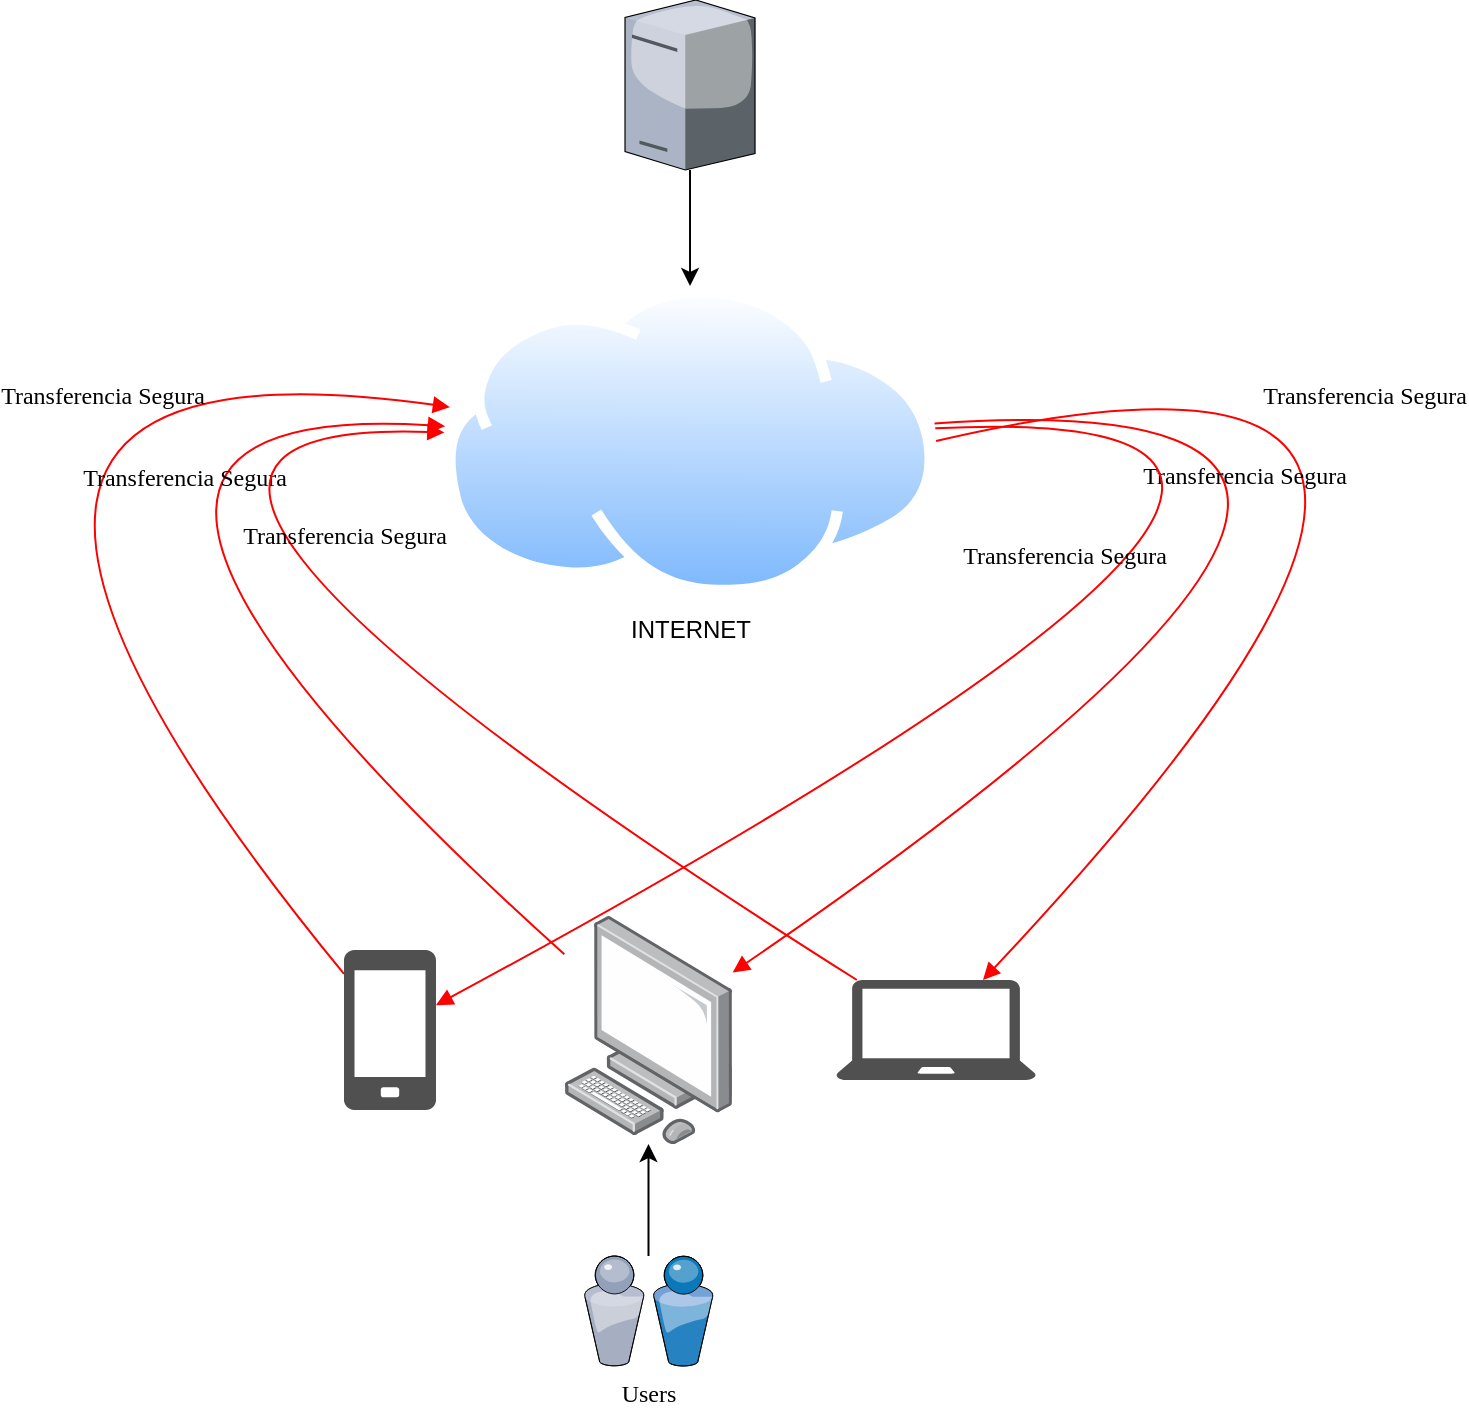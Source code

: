 <mxfile version="13.8.8"><diagram name="Page-1" id="822b0af5-4adb-64df-f703-e8dfc1f81529"><mxGraphModel dx="747" dy="875" grid="1" gridSize="10" guides="1" tooltips="1" connect="1" arrows="1" fold="1" page="1" pageScale="1" pageWidth="1100" pageHeight="850" background="#ffffff" math="0" shadow="0"><root><mxCell id="0"/><mxCell id="1" parent="0"/><mxCell id="kmQymzgCjlZ-vO7-5bkj-16" value="" style="edgeStyle=orthogonalEdgeStyle;rounded=0;orthogonalLoop=1;jettySize=auto;html=1;" edge="1" parent="1" source="7d933b09d9755ecc-17" target="kmQymzgCjlZ-vO7-5bkj-1"><mxGeometry relative="1" as="geometry"/></mxCell><mxCell id="7d933b09d9755ecc-17" value="" style="verticalLabelPosition=bottom;aspect=fixed;html=1;verticalAlign=top;strokeColor=none;shape=mxgraph.citrix.tower_server;rounded=0;shadow=0;comic=0;fontFamily=Verdana;" parent="1" vertex="1"><mxGeometry x="1630.51" y="80" width="65" height="85" as="geometry"/></mxCell><mxCell id="kmQymzgCjlZ-vO7-5bkj-20" value="" style="edgeStyle=orthogonalEdgeStyle;rounded=0;orthogonalLoop=1;jettySize=auto;html=1;" edge="1" parent="1" source="7d933b09d9755ecc-20" target="kmQymzgCjlZ-vO7-5bkj-3"><mxGeometry relative="1" as="geometry"><mxPoint x="1764.5" y="725.5" as="targetPoint"/></mxGeometry></mxCell><mxCell id="7d933b09d9755ecc-20" value="Users" style="verticalLabelPosition=bottom;aspect=fixed;html=1;verticalAlign=top;strokeColor=none;shape=mxgraph.citrix.users;rounded=0;shadow=0;comic=0;fontFamily=Verdana;" parent="1" vertex="1"><mxGeometry x="1610" y="708" width="64.5" height="55" as="geometry"/></mxCell><mxCell id="kmQymzgCjlZ-vO7-5bkj-1" value="INTERNET" style="aspect=fixed;perimeter=ellipsePerimeter;html=1;align=center;shadow=0;dashed=0;spacingTop=3;image;image=img/lib/active_directory/internet_cloud.svg;" vertex="1" parent="1"><mxGeometry x="1540" y="223" width="246.03" height="155" as="geometry"/></mxCell><mxCell id="kmQymzgCjlZ-vO7-5bkj-6" value="Transferencia Segura" style="html=1;labelBackgroundColor=none;startFill=0;endArrow=block;endFill=1;strokeColor=#FF0000;strokeWidth=1;fontFamily=Verdana;fontSize=12;curved=1;" edge="1" parent="1" source="kmQymzgCjlZ-vO7-5bkj-2" target="kmQymzgCjlZ-vO7-5bkj-1"><mxGeometry x="-0.203" y="-91" relative="1" as="geometry"><mxPoint x="956" y="445" as="targetPoint"/><Array as="points"><mxPoint x="1220" y="238"/></Array><mxPoint x="-1" as="offset"/><mxPoint x="1425" y="198.0" as="sourcePoint"/></mxGeometry></mxCell><mxCell id="kmQymzgCjlZ-vO7-5bkj-7" value="Transferencia Segura" style="html=1;labelBackgroundColor=none;startFill=0;endArrow=block;endFill=1;strokeColor=#FF0000;strokeWidth=1;fontFamily=Verdana;fontSize=12;curved=1;" edge="1" parent="1" source="kmQymzgCjlZ-vO7-5bkj-3" target="kmQymzgCjlZ-vO7-5bkj-1"><mxGeometry x="-0.098" y="-51" relative="1" as="geometry"><mxPoint x="1582.875" y="318.87" as="targetPoint"/><Array as="points"><mxPoint x="1290" y="278"/></Array><mxPoint y="1" as="offset"/><mxPoint x="1570" y="540.442" as="sourcePoint"/></mxGeometry></mxCell><mxCell id="kmQymzgCjlZ-vO7-5bkj-8" value="Transferencia Segura" style="html=1;labelBackgroundColor=none;startFill=0;endArrow=block;endFill=1;strokeColor=#FF0000;strokeWidth=1;fontFamily=Verdana;fontSize=12;curved=1;" edge="1" parent="1" source="kmQymzgCjlZ-vO7-5bkj-5" target="kmQymzgCjlZ-vO7-5bkj-1"><mxGeometry x="-0.127" y="-51" relative="1" as="geometry"><mxPoint x="1520.396" y="299.369" as="targetPoint"/><Array as="points"><mxPoint x="1300" y="288"/></Array><mxPoint as="offset"/><mxPoint x="1610" y="505.491" as="sourcePoint"/></mxGeometry></mxCell><mxCell id="kmQymzgCjlZ-vO7-5bkj-10" value="" style="group" vertex="1" connectable="0" parent="1"><mxGeometry x="1490" y="538" width="346.03" height="114" as="geometry"/></mxCell><mxCell id="kmQymzgCjlZ-vO7-5bkj-2" value="" style="pointerEvents=1;shadow=0;dashed=0;html=1;strokeColor=none;fillColor=#505050;labelPosition=center;verticalLabelPosition=bottom;verticalAlign=top;outlineConnect=0;align=center;shape=mxgraph.office.devices.cell_phone_generic;" vertex="1" parent="kmQymzgCjlZ-vO7-5bkj-10"><mxGeometry y="17" width="46" height="80" as="geometry"/></mxCell><mxCell id="kmQymzgCjlZ-vO7-5bkj-3" value="" style="points=[];aspect=fixed;html=1;align=center;shadow=0;dashed=0;image;image=img/lib/allied_telesis/computer_and_terminals/Personal_Computer.svg;" vertex="1" parent="kmQymzgCjlZ-vO7-5bkj-10"><mxGeometry x="110.19" width="84.12" height="114" as="geometry"/></mxCell><mxCell id="kmQymzgCjlZ-vO7-5bkj-5" value="" style="pointerEvents=1;shadow=0;dashed=0;html=1;strokeColor=none;fillColor=#505050;labelPosition=center;verticalLabelPosition=bottom;verticalAlign=top;outlineConnect=0;align=center;shape=mxgraph.office.devices.laptop;" vertex="1" parent="kmQymzgCjlZ-vO7-5bkj-10"><mxGeometry x="246.03" y="32" width="100" height="50" as="geometry"/></mxCell><mxCell id="kmQymzgCjlZ-vO7-5bkj-13" value="Transferencia Segura" style="html=1;labelBackgroundColor=none;startFill=0;endArrow=block;endFill=1;strokeColor=#FF0000;strokeWidth=1;fontFamily=Verdana;fontSize=12;curved=1;exitX=1;exitY=0.5;exitDx=0;exitDy=0;" edge="1" parent="1" source="kmQymzgCjlZ-vO7-5bkj-1" target="kmQymzgCjlZ-vO7-5bkj-5"><mxGeometry x="-0.495" y="-27" relative="1" as="geometry"><mxPoint x="1960" y="328" as="targetPoint"/><Array as="points"><mxPoint x="2140" y="218"/></Array><mxPoint as="offset"/><mxPoint x="1950" y="498" as="sourcePoint"/></mxGeometry></mxCell><mxCell id="kmQymzgCjlZ-vO7-5bkj-14" value="Transferencia Segura" style="html=1;labelBackgroundColor=none;startFill=0;endArrow=block;endFill=1;strokeColor=#FF0000;strokeWidth=1;fontFamily=Verdana;fontSize=12;curved=1;" edge="1" parent="1" source="kmQymzgCjlZ-vO7-5bkj-1" target="kmQymzgCjlZ-vO7-5bkj-3"><mxGeometry x="-0.647" y="-37" relative="1" as="geometry"><mxPoint x="1835.478" y="580" as="targetPoint"/><Array as="points"><mxPoint x="2120" y="268"/></Array><mxPoint as="offset"/><mxPoint x="1766.04" y="305.5" as="sourcePoint"/></mxGeometry></mxCell><mxCell id="kmQymzgCjlZ-vO7-5bkj-15" value="Transferencia Segura" style="html=1;labelBackgroundColor=none;startFill=0;endArrow=block;endFill=1;strokeColor=#FF0000;strokeWidth=1;fontFamily=Verdana;fontSize=12;curved=1;" edge="1" parent="1" source="kmQymzgCjlZ-vO7-5bkj-1" target="kmQymzgCjlZ-vO7-5bkj-2"><mxGeometry x="-0.872" y="-67" relative="1" as="geometry"><mxPoint x="1694.31" y="586.909" as="targetPoint"/><Array as="points"><mxPoint x="2100" y="278"/></Array><mxPoint as="offset"/><mxPoint x="1763.336" y="321.661" as="sourcePoint"/></mxGeometry></mxCell></root></mxGraphModel></diagram></mxfile>